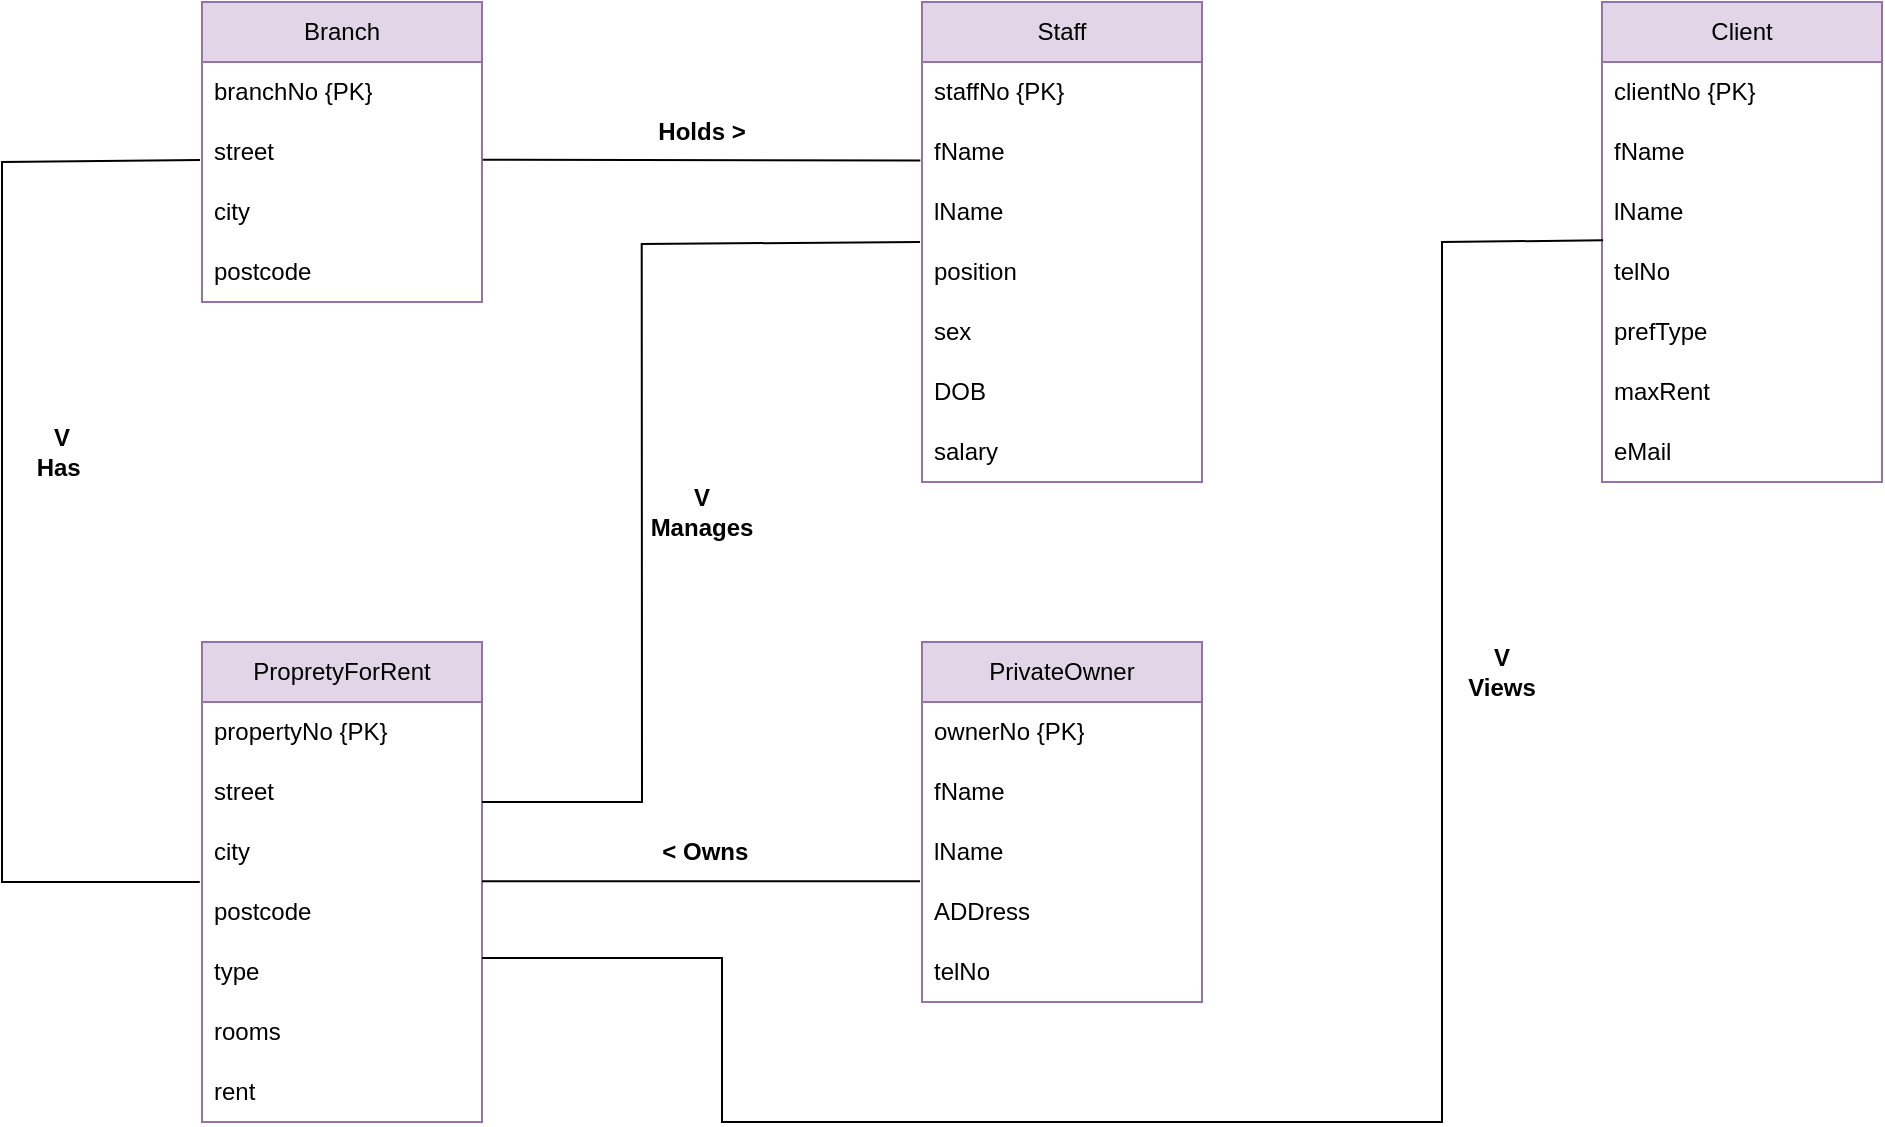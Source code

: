 <mxfile version="21.7.5" type="device">
  <diagram name="Page-1" id="FXGij3SCvR6voQS3Y3lD">
    <mxGraphModel dx="2236" dy="833" grid="1" gridSize="10" guides="1" tooltips="1" connect="1" arrows="1" fold="1" page="1" pageScale="1" pageWidth="850" pageHeight="1100" math="0" shadow="0">
      <root>
        <mxCell id="0" />
        <mxCell id="1" parent="0" />
        <mxCell id="v882QyleZXUeBInCmvQ7-1" value="Branch" style="swimlane;fontStyle=0;childLayout=stackLayout;horizontal=1;startSize=30;horizontalStack=0;resizeParent=1;resizeParentMax=0;resizeLast=0;collapsible=1;marginBottom=0;whiteSpace=wrap;html=1;fillColor=#e1d5e7;strokeColor=#9673a6;" parent="1" vertex="1">
          <mxGeometry x="-100" y="40" width="140" height="150" as="geometry" />
        </mxCell>
        <mxCell id="v882QyleZXUeBInCmvQ7-2" value="branchNo {PK}" style="text;strokeColor=none;fillColor=none;align=left;verticalAlign=middle;spacingLeft=4;spacingRight=4;overflow=hidden;points=[[0,0.5],[1,0.5]];portConstraint=eastwest;rotatable=0;whiteSpace=wrap;html=1;" parent="v882QyleZXUeBInCmvQ7-1" vertex="1">
          <mxGeometry y="30" width="140" height="30" as="geometry" />
        </mxCell>
        <mxCell id="v882QyleZXUeBInCmvQ7-3" value="street" style="text;strokeColor=none;fillColor=none;align=left;verticalAlign=middle;spacingLeft=4;spacingRight=4;overflow=hidden;points=[[0,0.5],[1,0.5]];portConstraint=eastwest;rotatable=0;whiteSpace=wrap;html=1;" parent="v882QyleZXUeBInCmvQ7-1" vertex="1">
          <mxGeometry y="60" width="140" height="30" as="geometry" />
        </mxCell>
        <mxCell id="v882QyleZXUeBInCmvQ7-4" value="city" style="text;strokeColor=none;fillColor=none;align=left;verticalAlign=middle;spacingLeft=4;spacingRight=4;overflow=hidden;points=[[0,0.5],[1,0.5]];portConstraint=eastwest;rotatable=0;whiteSpace=wrap;html=1;" parent="v882QyleZXUeBInCmvQ7-1" vertex="1">
          <mxGeometry y="90" width="140" height="30" as="geometry" />
        </mxCell>
        <mxCell id="v882QyleZXUeBInCmvQ7-5" value="postcode" style="text;strokeColor=none;fillColor=none;align=left;verticalAlign=middle;spacingLeft=4;spacingRight=4;overflow=hidden;points=[[0,0.5],[1,0.5]];portConstraint=eastwest;rotatable=0;whiteSpace=wrap;html=1;" parent="v882QyleZXUeBInCmvQ7-1" vertex="1">
          <mxGeometry y="120" width="140" height="30" as="geometry" />
        </mxCell>
        <mxCell id="v882QyleZXUeBInCmvQ7-6" value="Staff" style="swimlane;fontStyle=0;childLayout=stackLayout;horizontal=1;startSize=30;horizontalStack=0;resizeParent=1;resizeParentMax=0;resizeLast=0;collapsible=1;marginBottom=0;whiteSpace=wrap;html=1;fillColor=#e1d5e7;strokeColor=#9673a6;" parent="1" vertex="1">
          <mxGeometry x="260" y="40" width="140" height="240" as="geometry" />
        </mxCell>
        <mxCell id="v882QyleZXUeBInCmvQ7-7" value="staffNo {PK}" style="text;strokeColor=none;fillColor=none;align=left;verticalAlign=middle;spacingLeft=4;spacingRight=4;overflow=hidden;points=[[0,0.5],[1,0.5]];portConstraint=eastwest;rotatable=0;whiteSpace=wrap;html=1;" parent="v882QyleZXUeBInCmvQ7-6" vertex="1">
          <mxGeometry y="30" width="140" height="30" as="geometry" />
        </mxCell>
        <mxCell id="v882QyleZXUeBInCmvQ7-8" value="fName" style="text;strokeColor=none;fillColor=none;align=left;verticalAlign=middle;spacingLeft=4;spacingRight=4;overflow=hidden;points=[[0,0.5],[1,0.5]];portConstraint=eastwest;rotatable=0;whiteSpace=wrap;html=1;" parent="v882QyleZXUeBInCmvQ7-6" vertex="1">
          <mxGeometry y="60" width="140" height="30" as="geometry" />
        </mxCell>
        <mxCell id="v882QyleZXUeBInCmvQ7-9" value="lName" style="text;strokeColor=none;fillColor=none;align=left;verticalAlign=middle;spacingLeft=4;spacingRight=4;overflow=hidden;points=[[0,0.5],[1,0.5]];portConstraint=eastwest;rotatable=0;whiteSpace=wrap;html=1;" parent="v882QyleZXUeBInCmvQ7-6" vertex="1">
          <mxGeometry y="90" width="140" height="30" as="geometry" />
        </mxCell>
        <mxCell id="v882QyleZXUeBInCmvQ7-10" value="position" style="text;strokeColor=none;fillColor=none;align=left;verticalAlign=middle;spacingLeft=4;spacingRight=4;overflow=hidden;points=[[0,0.5],[1,0.5]];portConstraint=eastwest;rotatable=0;whiteSpace=wrap;html=1;" parent="v882QyleZXUeBInCmvQ7-6" vertex="1">
          <mxGeometry y="120" width="140" height="30" as="geometry" />
        </mxCell>
        <mxCell id="v882QyleZXUeBInCmvQ7-11" value="sex" style="text;strokeColor=none;fillColor=none;align=left;verticalAlign=middle;spacingLeft=4;spacingRight=4;overflow=hidden;points=[[0,0.5],[1,0.5]];portConstraint=eastwest;rotatable=0;whiteSpace=wrap;html=1;" parent="v882QyleZXUeBInCmvQ7-6" vertex="1">
          <mxGeometry y="150" width="140" height="30" as="geometry" />
        </mxCell>
        <mxCell id="v882QyleZXUeBInCmvQ7-12" value="DOB" style="text;strokeColor=none;fillColor=none;align=left;verticalAlign=middle;spacingLeft=4;spacingRight=4;overflow=hidden;points=[[0,0.5],[1,0.5]];portConstraint=eastwest;rotatable=0;whiteSpace=wrap;html=1;" parent="v882QyleZXUeBInCmvQ7-6" vertex="1">
          <mxGeometry y="180" width="140" height="30" as="geometry" />
        </mxCell>
        <mxCell id="v882QyleZXUeBInCmvQ7-13" value="salary" style="text;strokeColor=none;fillColor=none;align=left;verticalAlign=middle;spacingLeft=4;spacingRight=4;overflow=hidden;points=[[0,0.5],[1,0.5]];portConstraint=eastwest;rotatable=0;whiteSpace=wrap;html=1;" parent="v882QyleZXUeBInCmvQ7-6" vertex="1">
          <mxGeometry y="210" width="140" height="30" as="geometry" />
        </mxCell>
        <mxCell id="Vs-6oDKHBzuZjIZGPEqg-1" value="Client" style="swimlane;fontStyle=0;childLayout=stackLayout;horizontal=1;startSize=30;horizontalStack=0;resizeParent=1;resizeParentMax=0;resizeLast=0;collapsible=1;marginBottom=0;whiteSpace=wrap;html=1;fillColor=#e1d5e7;strokeColor=#9673a6;" parent="1" vertex="1">
          <mxGeometry x="600" y="40" width="140" height="240" as="geometry" />
        </mxCell>
        <mxCell id="Vs-6oDKHBzuZjIZGPEqg-2" value="clientNo {PK}" style="text;strokeColor=none;fillColor=none;align=left;verticalAlign=middle;spacingLeft=4;spacingRight=4;overflow=hidden;points=[[0,0.5],[1,0.5]];portConstraint=eastwest;rotatable=0;whiteSpace=wrap;html=1;" parent="Vs-6oDKHBzuZjIZGPEqg-1" vertex="1">
          <mxGeometry y="30" width="140" height="30" as="geometry" />
        </mxCell>
        <mxCell id="Vs-6oDKHBzuZjIZGPEqg-3" value="fName" style="text;strokeColor=none;fillColor=none;align=left;verticalAlign=middle;spacingLeft=4;spacingRight=4;overflow=hidden;points=[[0,0.5],[1,0.5]];portConstraint=eastwest;rotatable=0;whiteSpace=wrap;html=1;" parent="Vs-6oDKHBzuZjIZGPEqg-1" vertex="1">
          <mxGeometry y="60" width="140" height="30" as="geometry" />
        </mxCell>
        <mxCell id="Vs-6oDKHBzuZjIZGPEqg-4" value="lName" style="text;strokeColor=none;fillColor=none;align=left;verticalAlign=middle;spacingLeft=4;spacingRight=4;overflow=hidden;points=[[0,0.5],[1,0.5]];portConstraint=eastwest;rotatable=0;whiteSpace=wrap;html=1;" parent="Vs-6oDKHBzuZjIZGPEqg-1" vertex="1">
          <mxGeometry y="90" width="140" height="30" as="geometry" />
        </mxCell>
        <mxCell id="Vs-6oDKHBzuZjIZGPEqg-5" value="telNo" style="text;strokeColor=none;fillColor=none;align=left;verticalAlign=middle;spacingLeft=4;spacingRight=4;overflow=hidden;points=[[0,0.5],[1,0.5]];portConstraint=eastwest;rotatable=0;whiteSpace=wrap;html=1;" parent="Vs-6oDKHBzuZjIZGPEqg-1" vertex="1">
          <mxGeometry y="120" width="140" height="30" as="geometry" />
        </mxCell>
        <mxCell id="Vs-6oDKHBzuZjIZGPEqg-6" value="prefType" style="text;strokeColor=none;fillColor=none;align=left;verticalAlign=middle;spacingLeft=4;spacingRight=4;overflow=hidden;points=[[0,0.5],[1,0.5]];portConstraint=eastwest;rotatable=0;whiteSpace=wrap;html=1;" parent="Vs-6oDKHBzuZjIZGPEqg-1" vertex="1">
          <mxGeometry y="150" width="140" height="30" as="geometry" />
        </mxCell>
        <mxCell id="Vs-6oDKHBzuZjIZGPEqg-7" value="maxRent" style="text;strokeColor=none;fillColor=none;align=left;verticalAlign=middle;spacingLeft=4;spacingRight=4;overflow=hidden;points=[[0,0.5],[1,0.5]];portConstraint=eastwest;rotatable=0;whiteSpace=wrap;html=1;" parent="Vs-6oDKHBzuZjIZGPEqg-1" vertex="1">
          <mxGeometry y="180" width="140" height="30" as="geometry" />
        </mxCell>
        <mxCell id="Vs-6oDKHBzuZjIZGPEqg-8" value="eMail" style="text;strokeColor=none;fillColor=none;align=left;verticalAlign=middle;spacingLeft=4;spacingRight=4;overflow=hidden;points=[[0,0.5],[1,0.5]];portConstraint=eastwest;rotatable=0;whiteSpace=wrap;html=1;" parent="Vs-6oDKHBzuZjIZGPEqg-1" vertex="1">
          <mxGeometry y="210" width="140" height="30" as="geometry" />
        </mxCell>
        <mxCell id="Vs-6oDKHBzuZjIZGPEqg-10" value="PropretyForRent" style="swimlane;fontStyle=0;childLayout=stackLayout;horizontal=1;startSize=30;horizontalStack=0;resizeParent=1;resizeParentMax=0;resizeLast=0;collapsible=1;marginBottom=0;whiteSpace=wrap;html=1;fillColor=#e1d5e7;strokeColor=#9673a6;" parent="1" vertex="1">
          <mxGeometry x="-100" y="360" width="140" height="240" as="geometry" />
        </mxCell>
        <mxCell id="Vs-6oDKHBzuZjIZGPEqg-11" value="propertyNo {PK}" style="text;strokeColor=none;fillColor=none;align=left;verticalAlign=middle;spacingLeft=4;spacingRight=4;overflow=hidden;points=[[0,0.5],[1,0.5]];portConstraint=eastwest;rotatable=0;whiteSpace=wrap;html=1;" parent="Vs-6oDKHBzuZjIZGPEqg-10" vertex="1">
          <mxGeometry y="30" width="140" height="30" as="geometry" />
        </mxCell>
        <mxCell id="Vs-6oDKHBzuZjIZGPEqg-12" value="street" style="text;strokeColor=none;fillColor=none;align=left;verticalAlign=middle;spacingLeft=4;spacingRight=4;overflow=hidden;points=[[0,0.5],[1,0.5]];portConstraint=eastwest;rotatable=0;whiteSpace=wrap;html=1;" parent="Vs-6oDKHBzuZjIZGPEqg-10" vertex="1">
          <mxGeometry y="60" width="140" height="30" as="geometry" />
        </mxCell>
        <mxCell id="Vs-6oDKHBzuZjIZGPEqg-13" value="city" style="text;strokeColor=none;fillColor=none;align=left;verticalAlign=middle;spacingLeft=4;spacingRight=4;overflow=hidden;points=[[0,0.5],[1,0.5]];portConstraint=eastwest;rotatable=0;whiteSpace=wrap;html=1;" parent="Vs-6oDKHBzuZjIZGPEqg-10" vertex="1">
          <mxGeometry y="90" width="140" height="30" as="geometry" />
        </mxCell>
        <mxCell id="Vs-6oDKHBzuZjIZGPEqg-14" value="postcode" style="text;strokeColor=none;fillColor=none;align=left;verticalAlign=middle;spacingLeft=4;spacingRight=4;overflow=hidden;points=[[0,0.5],[1,0.5]];portConstraint=eastwest;rotatable=0;whiteSpace=wrap;html=1;" parent="Vs-6oDKHBzuZjIZGPEqg-10" vertex="1">
          <mxGeometry y="120" width="140" height="30" as="geometry" />
        </mxCell>
        <mxCell id="Vs-6oDKHBzuZjIZGPEqg-15" value="type" style="text;strokeColor=none;fillColor=none;align=left;verticalAlign=middle;spacingLeft=4;spacingRight=4;overflow=hidden;points=[[0,0.5],[1,0.5]];portConstraint=eastwest;rotatable=0;whiteSpace=wrap;html=1;" parent="Vs-6oDKHBzuZjIZGPEqg-10" vertex="1">
          <mxGeometry y="150" width="140" height="30" as="geometry" />
        </mxCell>
        <mxCell id="Vs-6oDKHBzuZjIZGPEqg-16" value="rooms" style="text;strokeColor=none;fillColor=none;align=left;verticalAlign=middle;spacingLeft=4;spacingRight=4;overflow=hidden;points=[[0,0.5],[1,0.5]];portConstraint=eastwest;rotatable=0;whiteSpace=wrap;html=1;" parent="Vs-6oDKHBzuZjIZGPEqg-10" vertex="1">
          <mxGeometry y="180" width="140" height="30" as="geometry" />
        </mxCell>
        <mxCell id="Vs-6oDKHBzuZjIZGPEqg-17" value="rent" style="text;strokeColor=none;fillColor=none;align=left;verticalAlign=middle;spacingLeft=4;spacingRight=4;overflow=hidden;points=[[0,0.5],[1,0.5]];portConstraint=eastwest;rotatable=0;whiteSpace=wrap;html=1;" parent="Vs-6oDKHBzuZjIZGPEqg-10" vertex="1">
          <mxGeometry y="210" width="140" height="30" as="geometry" />
        </mxCell>
        <mxCell id="Vs-6oDKHBzuZjIZGPEqg-21" value="PrivateOwner" style="swimlane;fontStyle=0;childLayout=stackLayout;horizontal=1;startSize=30;horizontalStack=0;resizeParent=1;resizeParentMax=0;resizeLast=0;collapsible=1;marginBottom=0;whiteSpace=wrap;html=1;fillColor=#e1d5e7;strokeColor=#9673a6;" parent="1" vertex="1">
          <mxGeometry x="260" y="360" width="140" height="180" as="geometry" />
        </mxCell>
        <mxCell id="Vs-6oDKHBzuZjIZGPEqg-29" value="ownerNo {PK}" style="text;strokeColor=none;fillColor=none;align=left;verticalAlign=middle;spacingLeft=4;spacingRight=4;overflow=hidden;points=[[0,0.5],[1,0.5]];portConstraint=eastwest;rotatable=0;whiteSpace=wrap;html=1;" parent="Vs-6oDKHBzuZjIZGPEqg-21" vertex="1">
          <mxGeometry y="30" width="140" height="30" as="geometry" />
        </mxCell>
        <mxCell id="Vs-6oDKHBzuZjIZGPEqg-30" value="fName" style="text;strokeColor=none;fillColor=none;align=left;verticalAlign=middle;spacingLeft=4;spacingRight=4;overflow=hidden;points=[[0,0.5],[1,0.5]];portConstraint=eastwest;rotatable=0;whiteSpace=wrap;html=1;" parent="Vs-6oDKHBzuZjIZGPEqg-21" vertex="1">
          <mxGeometry y="60" width="140" height="30" as="geometry" />
        </mxCell>
        <mxCell id="Vs-6oDKHBzuZjIZGPEqg-31" value="lName" style="text;strokeColor=none;fillColor=none;align=left;verticalAlign=middle;spacingLeft=4;spacingRight=4;overflow=hidden;points=[[0,0.5],[1,0.5]];portConstraint=eastwest;rotatable=0;whiteSpace=wrap;html=1;" parent="Vs-6oDKHBzuZjIZGPEqg-21" vertex="1">
          <mxGeometry y="90" width="140" height="30" as="geometry" />
        </mxCell>
        <mxCell id="Vs-6oDKHBzuZjIZGPEqg-32" value="ADDress" style="text;strokeColor=none;fillColor=none;align=left;verticalAlign=middle;spacingLeft=4;spacingRight=4;overflow=hidden;points=[[0,0.5],[1,0.5]];portConstraint=eastwest;rotatable=0;whiteSpace=wrap;html=1;" parent="Vs-6oDKHBzuZjIZGPEqg-21" vertex="1">
          <mxGeometry y="120" width="140" height="30" as="geometry" />
        </mxCell>
        <mxCell id="Vs-6oDKHBzuZjIZGPEqg-33" value="telNo" style="text;strokeColor=none;fillColor=none;align=left;verticalAlign=middle;spacingLeft=4;spacingRight=4;overflow=hidden;points=[[0,0.5],[1,0.5]];portConstraint=eastwest;rotatable=0;whiteSpace=wrap;html=1;" parent="Vs-6oDKHBzuZjIZGPEqg-21" vertex="1">
          <mxGeometry y="150" width="140" height="30" as="geometry" />
        </mxCell>
        <mxCell id="RllpKbsnriIw6gEmNbkJ-1" value="" style="endArrow=none;html=1;rounded=0;exitX=1.003;exitY=0.63;exitDx=0;exitDy=0;entryX=-0.006;entryY=0.643;entryDx=0;entryDy=0;entryPerimeter=0;exitPerimeter=0;" parent="1" source="v882QyleZXUeBInCmvQ7-3" target="v882QyleZXUeBInCmvQ7-8" edge="1">
          <mxGeometry width="50" height="50" relative="1" as="geometry">
            <mxPoint x="70" y="160" as="sourcePoint" />
            <mxPoint x="120" y="110" as="targetPoint" />
          </mxGeometry>
        </mxCell>
        <mxCell id="RllpKbsnriIw6gEmNbkJ-3" value="" style="endArrow=none;html=1;rounded=0;exitX=-0.008;exitY=1;exitDx=0;exitDy=0;exitPerimeter=0;" parent="1" source="Vs-6oDKHBzuZjIZGPEqg-13" edge="1">
          <mxGeometry width="50" height="50" relative="1" as="geometry">
            <mxPoint x="-200" y="490" as="sourcePoint" />
            <mxPoint x="-101" y="119" as="targetPoint" />
            <Array as="points">
              <mxPoint x="-200" y="480" />
              <mxPoint x="-200" y="120" />
            </Array>
          </mxGeometry>
        </mxCell>
        <mxCell id="RllpKbsnriIw6gEmNbkJ-4" value="" style="endArrow=none;html=1;rounded=0;exitX=1.003;exitY=0.63;exitDx=0;exitDy=0;entryX=-0.006;entryY=0.643;entryDx=0;entryDy=0;entryPerimeter=0;exitPerimeter=0;" parent="1" edge="1">
          <mxGeometry width="50" height="50" relative="1" as="geometry">
            <mxPoint x="40" y="479.58" as="sourcePoint" />
            <mxPoint x="259" y="479.58" as="targetPoint" />
          </mxGeometry>
        </mxCell>
        <mxCell id="RllpKbsnriIw6gEmNbkJ-11" value="" style="endArrow=none;html=1;rounded=0;" parent="1" edge="1">
          <mxGeometry width="50" height="50" relative="1" as="geometry">
            <mxPoint x="40" y="440" as="sourcePoint" />
            <mxPoint x="259" y="160" as="targetPoint" />
            <Array as="points">
              <mxPoint x="120" y="440" />
              <mxPoint x="119.86" y="161" />
            </Array>
          </mxGeometry>
        </mxCell>
        <mxCell id="RllpKbsnriIw6gEmNbkJ-16" value="" style="endArrow=none;html=1;rounded=0;exitX=1;exitY=0.267;exitDx=0;exitDy=0;exitPerimeter=0;entryX=0.004;entryY=-0.028;entryDx=0;entryDy=0;entryPerimeter=0;" parent="1" source="Vs-6oDKHBzuZjIZGPEqg-15" target="Vs-6oDKHBzuZjIZGPEqg-5" edge="1">
          <mxGeometry width="50" height="50" relative="1" as="geometry">
            <mxPoint x="70" y="570" as="sourcePoint" />
            <mxPoint x="520" y="240" as="targetPoint" />
            <Array as="points">
              <mxPoint x="160" y="518" />
              <mxPoint x="160" y="600" />
              <mxPoint x="520" y="600" />
              <mxPoint x="520" y="160" />
            </Array>
          </mxGeometry>
        </mxCell>
        <mxCell id="RllpKbsnriIw6gEmNbkJ-25" value="&lt;b&gt;Holds &amp;gt;&lt;/b&gt;" style="text;html=1;strokeColor=none;fillColor=none;align=center;verticalAlign=middle;whiteSpace=wrap;rounded=0;" parent="1" vertex="1">
          <mxGeometry x="120" y="90" width="60" height="30" as="geometry" />
        </mxCell>
        <mxCell id="RllpKbsnriIw6gEmNbkJ-26" value="&lt;b&gt;V&lt;br&gt;Has&amp;nbsp;&lt;/b&gt;" style="text;html=1;strokeColor=none;fillColor=none;align=center;verticalAlign=middle;whiteSpace=wrap;rounded=0;" parent="1" vertex="1">
          <mxGeometry x="-200" y="250" width="60" height="30" as="geometry" />
        </mxCell>
        <mxCell id="RllpKbsnriIw6gEmNbkJ-27" value="&lt;b&gt;&amp;nbsp;&amp;lt; Owns&lt;/b&gt;" style="text;html=1;strokeColor=none;fillColor=none;align=center;verticalAlign=middle;whiteSpace=wrap;rounded=0;" parent="1" vertex="1">
          <mxGeometry x="120" y="450" width="60" height="30" as="geometry" />
        </mxCell>
        <mxCell id="RllpKbsnriIw6gEmNbkJ-28" value="&lt;b&gt;V&lt;br&gt;Manages&lt;br&gt;&lt;/b&gt;" style="text;html=1;strokeColor=none;fillColor=none;align=center;verticalAlign=middle;whiteSpace=wrap;rounded=0;" parent="1" vertex="1">
          <mxGeometry x="120" y="280" width="60" height="30" as="geometry" />
        </mxCell>
        <mxCell id="RllpKbsnriIw6gEmNbkJ-29" value="&lt;b&gt;V&lt;br&gt;Views&lt;br&gt;&lt;/b&gt;" style="text;html=1;strokeColor=none;fillColor=none;align=center;verticalAlign=middle;whiteSpace=wrap;rounded=0;" parent="1" vertex="1">
          <mxGeometry x="520" y="360" width="60" height="30" as="geometry" />
        </mxCell>
      </root>
    </mxGraphModel>
  </diagram>
</mxfile>
